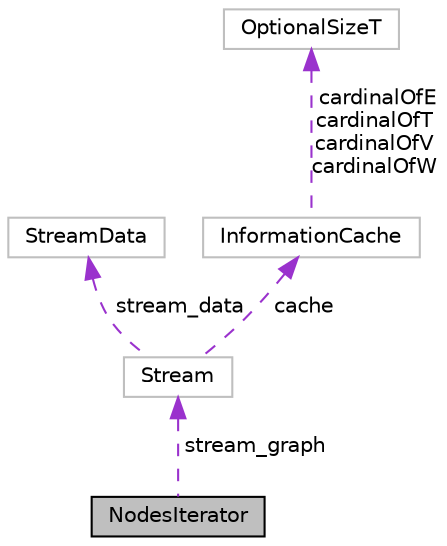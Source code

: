 digraph "NodesIterator"
{
 // LATEX_PDF_SIZE
  edge [fontname="Helvetica",fontsize="10",labelfontname="Helvetica",labelfontsize="10"];
  node [fontname="Helvetica",fontsize="10",shape=record];
  Node1 [label="NodesIterator",height=0.2,width=0.4,color="black", fillcolor="grey75", style="filled", fontcolor="black",tooltip=" "];
  Node2 -> Node1 [dir="back",color="darkorchid3",fontsize="10",style="dashed",label=" stream_graph" ];
  Node2 [label="Stream",height=0.2,width=0.4,color="grey75", fillcolor="white", style="filled",URL="$structStream.html",tooltip=" "];
  Node3 -> Node2 [dir="back",color="darkorchid3",fontsize="10",style="dashed",label=" stream_data" ];
  Node3 [label="StreamData",height=0.2,width=0.4,color="grey75", fillcolor="white", style="filled",URL="$structStreamData.html",tooltip=" "];
  Node4 -> Node2 [dir="back",color="darkorchid3",fontsize="10",style="dashed",label=" cache" ];
  Node4 [label="InformationCache",height=0.2,width=0.4,color="grey75", fillcolor="white", style="filled",URL="$structInformationCache.html",tooltip=" "];
  Node5 -> Node4 [dir="back",color="darkorchid3",fontsize="10",style="dashed",label=" cardinalOfE\ncardinalOfT\ncardinalOfV\ncardinalOfW" ];
  Node5 [label="OptionalSizeT",height=0.2,width=0.4,color="grey75", fillcolor="white", style="filled",URL="$structOptionalSizeT.html",tooltip=" "];
}

